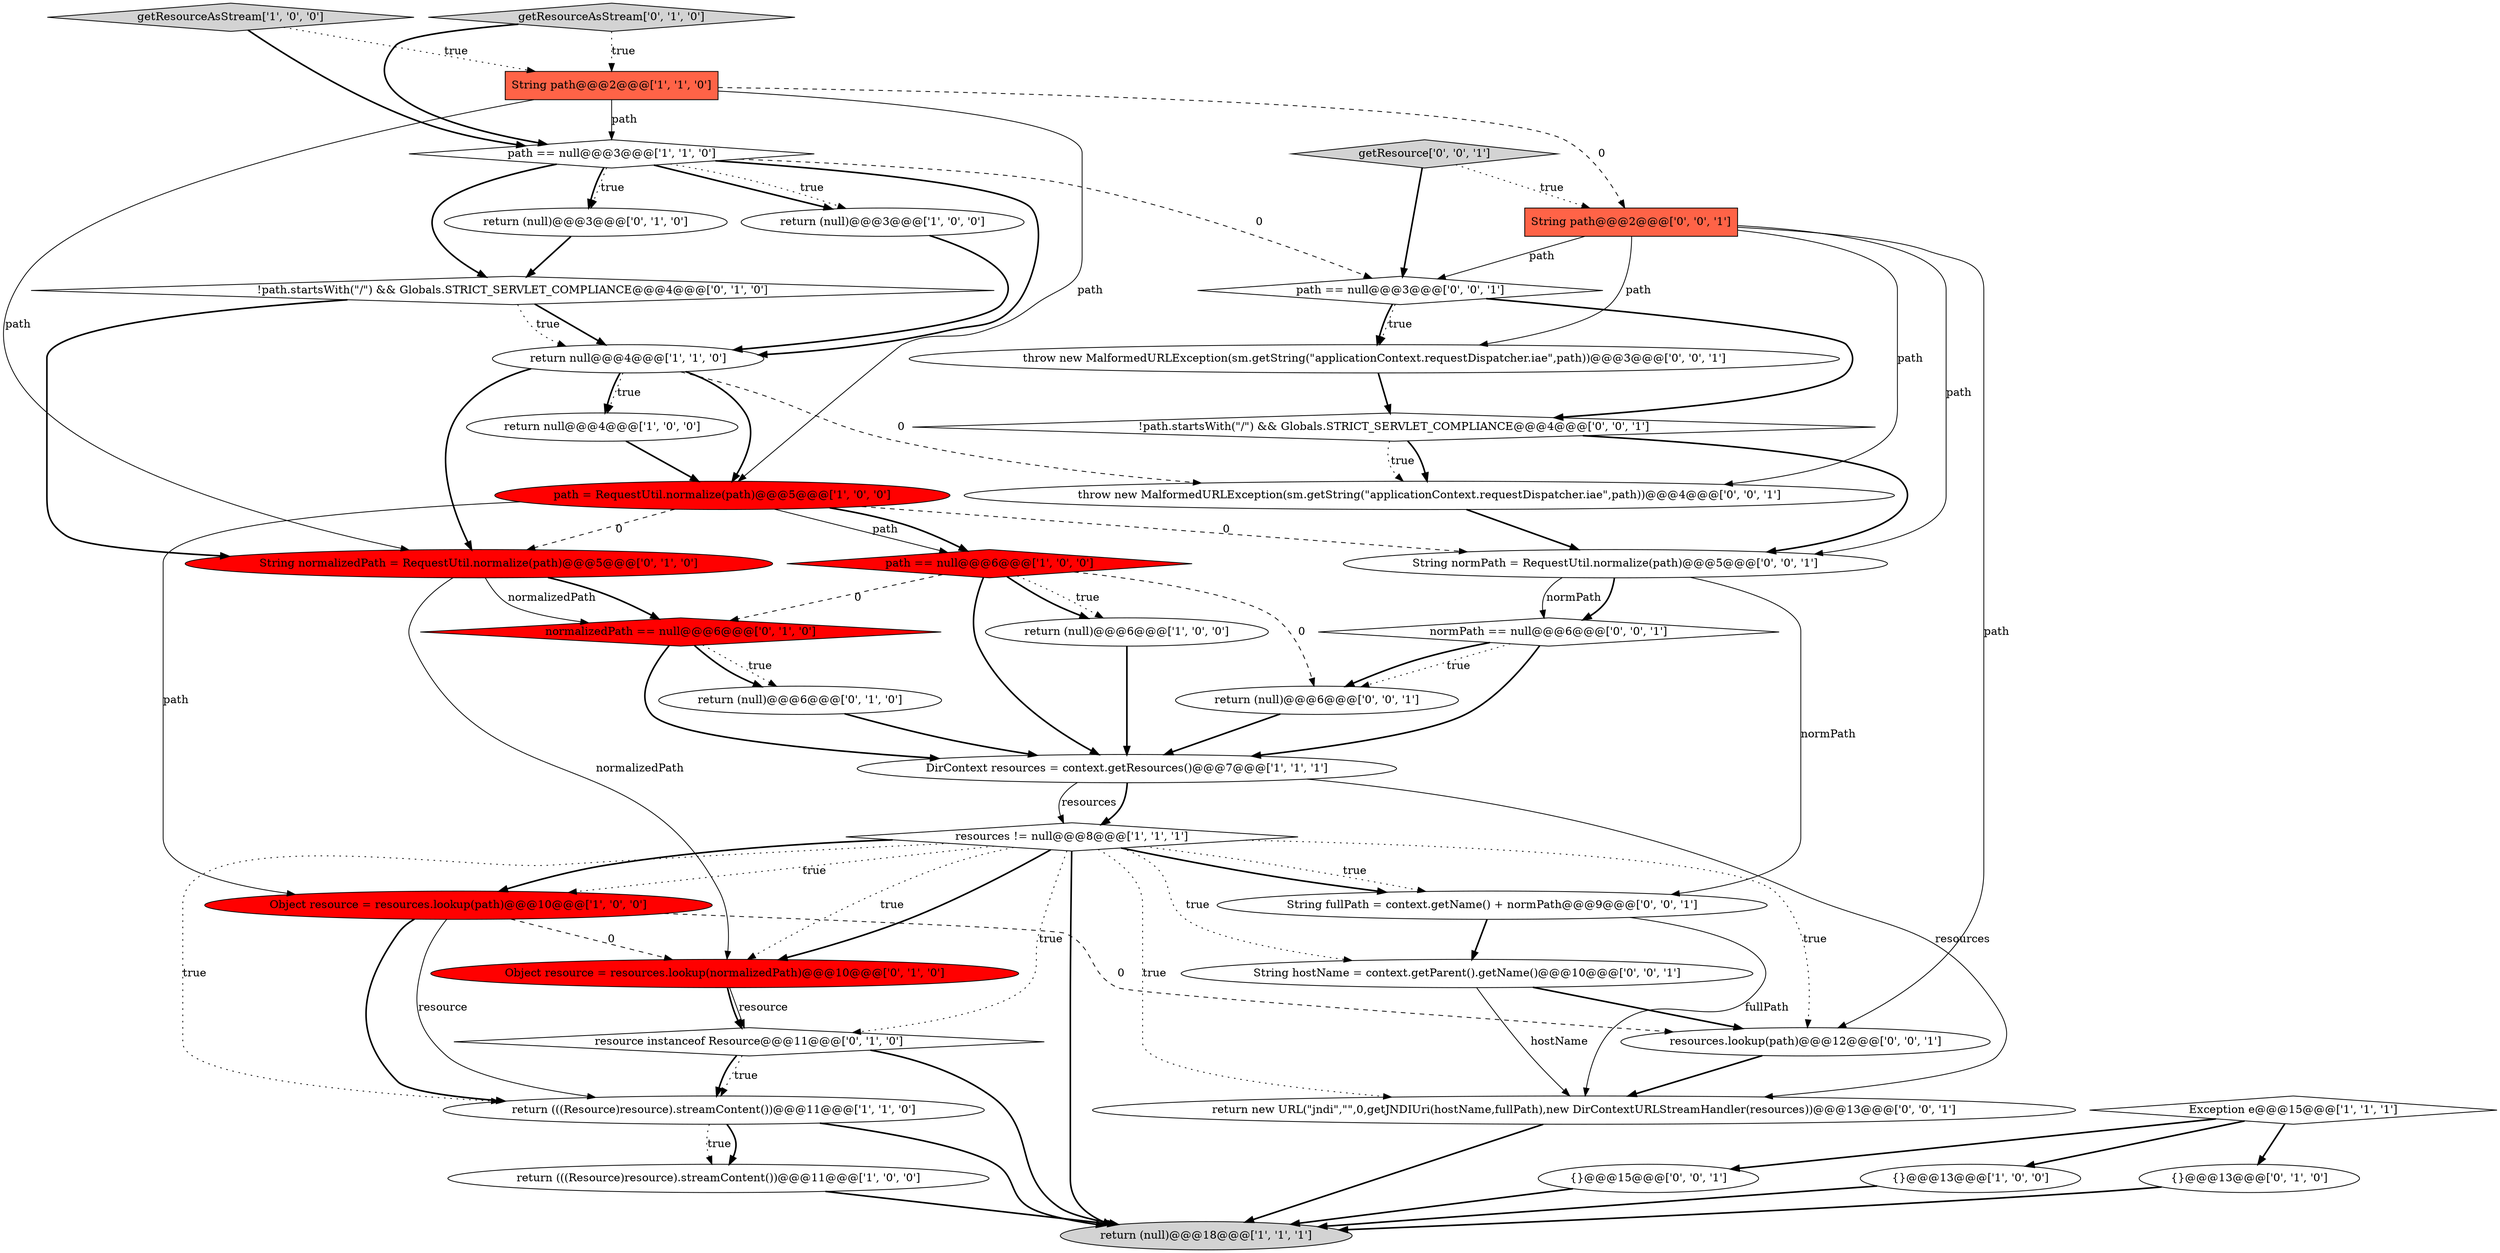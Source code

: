 digraph {
32 [style = filled, label = "String hostName = context.getParent().getName()@@@10@@@['0', '0', '1']", fillcolor = white, shape = ellipse image = "AAA0AAABBB3BBB"];
38 [style = filled, label = "return new URL(\"jndi\",\"\",0,getJNDIUri(hostName,fullPath),new DirContextURLStreamHandler(resources))@@@13@@@['0', '0', '1']", fillcolor = white, shape = ellipse image = "AAA0AAABBB3BBB"];
1 [style = filled, label = "path = RequestUtil.normalize(path)@@@5@@@['1', '0', '0']", fillcolor = red, shape = ellipse image = "AAA1AAABBB1BBB"];
11 [style = filled, label = "return (null)@@@3@@@['1', '0', '0']", fillcolor = white, shape = ellipse image = "AAA0AAABBB1BBB"];
25 [style = filled, label = "Object resource = resources.lookup(normalizedPath)@@@10@@@['0', '1', '0']", fillcolor = red, shape = ellipse image = "AAA1AAABBB2BBB"];
15 [style = filled, label = "String path@@@2@@@['1', '1', '0']", fillcolor = tomato, shape = box image = "AAA0AAABBB1BBB"];
0 [style = filled, label = "return null@@@4@@@['1', '0', '0']", fillcolor = white, shape = ellipse image = "AAA0AAABBB1BBB"];
19 [style = filled, label = "resource instanceof Resource@@@11@@@['0', '1', '0']", fillcolor = white, shape = diamond image = "AAA0AAABBB2BBB"];
24 [style = filled, label = "String normalizedPath = RequestUtil.normalize(path)@@@5@@@['0', '1', '0']", fillcolor = red, shape = ellipse image = "AAA1AAABBB2BBB"];
10 [style = filled, label = "getResourceAsStream['1', '0', '0']", fillcolor = lightgray, shape = diamond image = "AAA0AAABBB1BBB"];
37 [style = filled, label = "{}@@@15@@@['0', '0', '1']", fillcolor = white, shape = ellipse image = "AAA0AAABBB3BBB"];
2 [style = filled, label = "return (null)@@@6@@@['1', '0', '0']", fillcolor = white, shape = ellipse image = "AAA0AAABBB1BBB"];
27 [style = filled, label = "normPath == null@@@6@@@['0', '0', '1']", fillcolor = white, shape = diamond image = "AAA0AAABBB3BBB"];
39 [style = filled, label = "path == null@@@3@@@['0', '0', '1']", fillcolor = white, shape = diamond image = "AAA0AAABBB3BBB"];
31 [style = filled, label = "throw new MalformedURLException(sm.getString(\"applicationContext.requestDispatcher.iae\",path))@@@4@@@['0', '0', '1']", fillcolor = white, shape = ellipse image = "AAA0AAABBB3BBB"];
7 [style = filled, label = "resources != null@@@8@@@['1', '1', '1']", fillcolor = white, shape = diamond image = "AAA0AAABBB1BBB"];
16 [style = filled, label = "Object resource = resources.lookup(path)@@@10@@@['1', '0', '0']", fillcolor = red, shape = ellipse image = "AAA1AAABBB1BBB"];
36 [style = filled, label = "return (null)@@@6@@@['0', '0', '1']", fillcolor = white, shape = ellipse image = "AAA0AAABBB3BBB"];
18 [style = filled, label = "!path.startsWith(\"/\") && Globals.STRICT_SERVLET_COMPLIANCE@@@4@@@['0', '1', '0']", fillcolor = white, shape = diamond image = "AAA0AAABBB2BBB"];
26 [style = filled, label = "String path@@@2@@@['0', '0', '1']", fillcolor = tomato, shape = box image = "AAA0AAABBB3BBB"];
13 [style = filled, label = "path == null@@@3@@@['1', '1', '0']", fillcolor = white, shape = diamond image = "AAA0AAABBB1BBB"];
6 [style = filled, label = "Exception e@@@15@@@['1', '1', '1']", fillcolor = white, shape = diamond image = "AAA0AAABBB1BBB"];
28 [style = filled, label = "!path.startsWith(\"/\") && Globals.STRICT_SERVLET_COMPLIANCE@@@4@@@['0', '0', '1']", fillcolor = white, shape = diamond image = "AAA0AAABBB3BBB"];
3 [style = filled, label = "{}@@@13@@@['1', '0', '0']", fillcolor = white, shape = ellipse image = "AAA0AAABBB1BBB"];
5 [style = filled, label = "return (((Resource)resource).streamContent())@@@11@@@['1', '0', '0']", fillcolor = white, shape = ellipse image = "AAA0AAABBB1BBB"];
4 [style = filled, label = "DirContext resources = context.getResources()@@@7@@@['1', '1', '1']", fillcolor = white, shape = ellipse image = "AAA0AAABBB1BBB"];
22 [style = filled, label = "getResourceAsStream['0', '1', '0']", fillcolor = lightgray, shape = diamond image = "AAA0AAABBB2BBB"];
29 [style = filled, label = "String normPath = RequestUtil.normalize(path)@@@5@@@['0', '0', '1']", fillcolor = white, shape = ellipse image = "AAA0AAABBB3BBB"];
35 [style = filled, label = "resources.lookup(path)@@@12@@@['0', '0', '1']", fillcolor = white, shape = ellipse image = "AAA0AAABBB3BBB"];
12 [style = filled, label = "return null@@@4@@@['1', '1', '0']", fillcolor = white, shape = ellipse image = "AAA0AAABBB1BBB"];
9 [style = filled, label = "return (((Resource)resource).streamContent())@@@11@@@['1', '1', '0']", fillcolor = white, shape = ellipse image = "AAA0AAABBB1BBB"];
17 [style = filled, label = "return (null)@@@3@@@['0', '1', '0']", fillcolor = white, shape = ellipse image = "AAA0AAABBB2BBB"];
21 [style = filled, label = "normalizedPath == null@@@6@@@['0', '1', '0']", fillcolor = red, shape = diamond image = "AAA1AAABBB2BBB"];
30 [style = filled, label = "throw new MalformedURLException(sm.getString(\"applicationContext.requestDispatcher.iae\",path))@@@3@@@['0', '0', '1']", fillcolor = white, shape = ellipse image = "AAA0AAABBB3BBB"];
14 [style = filled, label = "path == null@@@6@@@['1', '0', '0']", fillcolor = red, shape = diamond image = "AAA1AAABBB1BBB"];
20 [style = filled, label = "return (null)@@@6@@@['0', '1', '0']", fillcolor = white, shape = ellipse image = "AAA0AAABBB2BBB"];
23 [style = filled, label = "{}@@@13@@@['0', '1', '0']", fillcolor = white, shape = ellipse image = "AAA0AAABBB2BBB"];
33 [style = filled, label = "getResource['0', '0', '1']", fillcolor = lightgray, shape = diamond image = "AAA0AAABBB3BBB"];
8 [style = filled, label = "return (null)@@@18@@@['1', '1', '1']", fillcolor = lightgray, shape = ellipse image = "AAA0AAABBB1BBB"];
34 [style = filled, label = "String fullPath = context.getName() + normPath@@@9@@@['0', '0', '1']", fillcolor = white, shape = ellipse image = "AAA0AAABBB3BBB"];
32->35 [style = bold, label=""];
6->3 [style = bold, label=""];
7->34 [style = dotted, label="true"];
16->35 [style = dashed, label="0"];
12->31 [style = dashed, label="0"];
7->8 [style = bold, label=""];
33->26 [style = dotted, label="true"];
13->17 [style = bold, label=""];
30->28 [style = bold, label=""];
24->21 [style = bold, label=""];
19->9 [style = bold, label=""];
15->1 [style = solid, label="path"];
7->16 [style = bold, label=""];
25->19 [style = bold, label=""];
7->16 [style = dotted, label="true"];
9->5 [style = bold, label=""];
34->32 [style = bold, label=""];
35->38 [style = bold, label=""];
26->31 [style = solid, label="path"];
15->13 [style = solid, label="path"];
16->9 [style = bold, label=""];
22->13 [style = bold, label=""];
27->36 [style = dotted, label="true"];
14->2 [style = dotted, label="true"];
13->17 [style = dotted, label="true"];
21->20 [style = dotted, label="true"];
16->25 [style = dashed, label="0"];
36->4 [style = bold, label=""];
18->12 [style = bold, label=""];
31->29 [style = bold, label=""];
11->12 [style = bold, label=""];
23->8 [style = bold, label=""];
9->8 [style = bold, label=""];
12->1 [style = bold, label=""];
34->38 [style = solid, label="fullPath"];
13->11 [style = bold, label=""];
2->4 [style = bold, label=""];
29->27 [style = bold, label=""];
13->12 [style = bold, label=""];
24->25 [style = solid, label="normalizedPath"];
1->24 [style = dashed, label="0"];
19->9 [style = dotted, label="true"];
1->16 [style = solid, label="path"];
15->26 [style = dashed, label="0"];
12->0 [style = dotted, label="true"];
7->35 [style = dotted, label="true"];
7->32 [style = dotted, label="true"];
13->18 [style = bold, label=""];
21->4 [style = bold, label=""];
14->4 [style = bold, label=""];
28->29 [style = bold, label=""];
18->24 [style = bold, label=""];
29->34 [style = solid, label="normPath"];
6->23 [style = bold, label=""];
28->31 [style = bold, label=""];
39->30 [style = dotted, label="true"];
12->24 [style = bold, label=""];
4->7 [style = bold, label=""];
26->39 [style = solid, label="path"];
6->37 [style = bold, label=""];
13->39 [style = dashed, label="0"];
10->13 [style = bold, label=""];
0->1 [style = bold, label=""];
3->8 [style = bold, label=""];
26->29 [style = solid, label="path"];
15->24 [style = solid, label="path"];
13->11 [style = dotted, label="true"];
14->2 [style = bold, label=""];
38->8 [style = bold, label=""];
37->8 [style = bold, label=""];
22->15 [style = dotted, label="true"];
9->5 [style = dotted, label="true"];
5->8 [style = bold, label=""];
28->31 [style = dotted, label="true"];
27->36 [style = bold, label=""];
16->9 [style = solid, label="resource"];
4->7 [style = solid, label="resources"];
7->19 [style = dotted, label="true"];
1->29 [style = dashed, label="0"];
26->30 [style = solid, label="path"];
7->9 [style = dotted, label="true"];
25->19 [style = solid, label="resource"];
14->36 [style = dashed, label="0"];
12->0 [style = bold, label=""];
7->38 [style = dotted, label="true"];
39->28 [style = bold, label=""];
19->8 [style = bold, label=""];
24->21 [style = solid, label="normalizedPath"];
20->4 [style = bold, label=""];
39->30 [style = bold, label=""];
10->15 [style = dotted, label="true"];
1->14 [style = solid, label="path"];
27->4 [style = bold, label=""];
18->12 [style = dotted, label="true"];
7->34 [style = bold, label=""];
21->20 [style = bold, label=""];
33->39 [style = bold, label=""];
29->27 [style = solid, label="normPath"];
4->38 [style = solid, label="resources"];
26->35 [style = solid, label="path"];
7->25 [style = dotted, label="true"];
14->21 [style = dashed, label="0"];
1->14 [style = bold, label=""];
7->25 [style = bold, label=""];
17->18 [style = bold, label=""];
32->38 [style = solid, label="hostName"];
}
